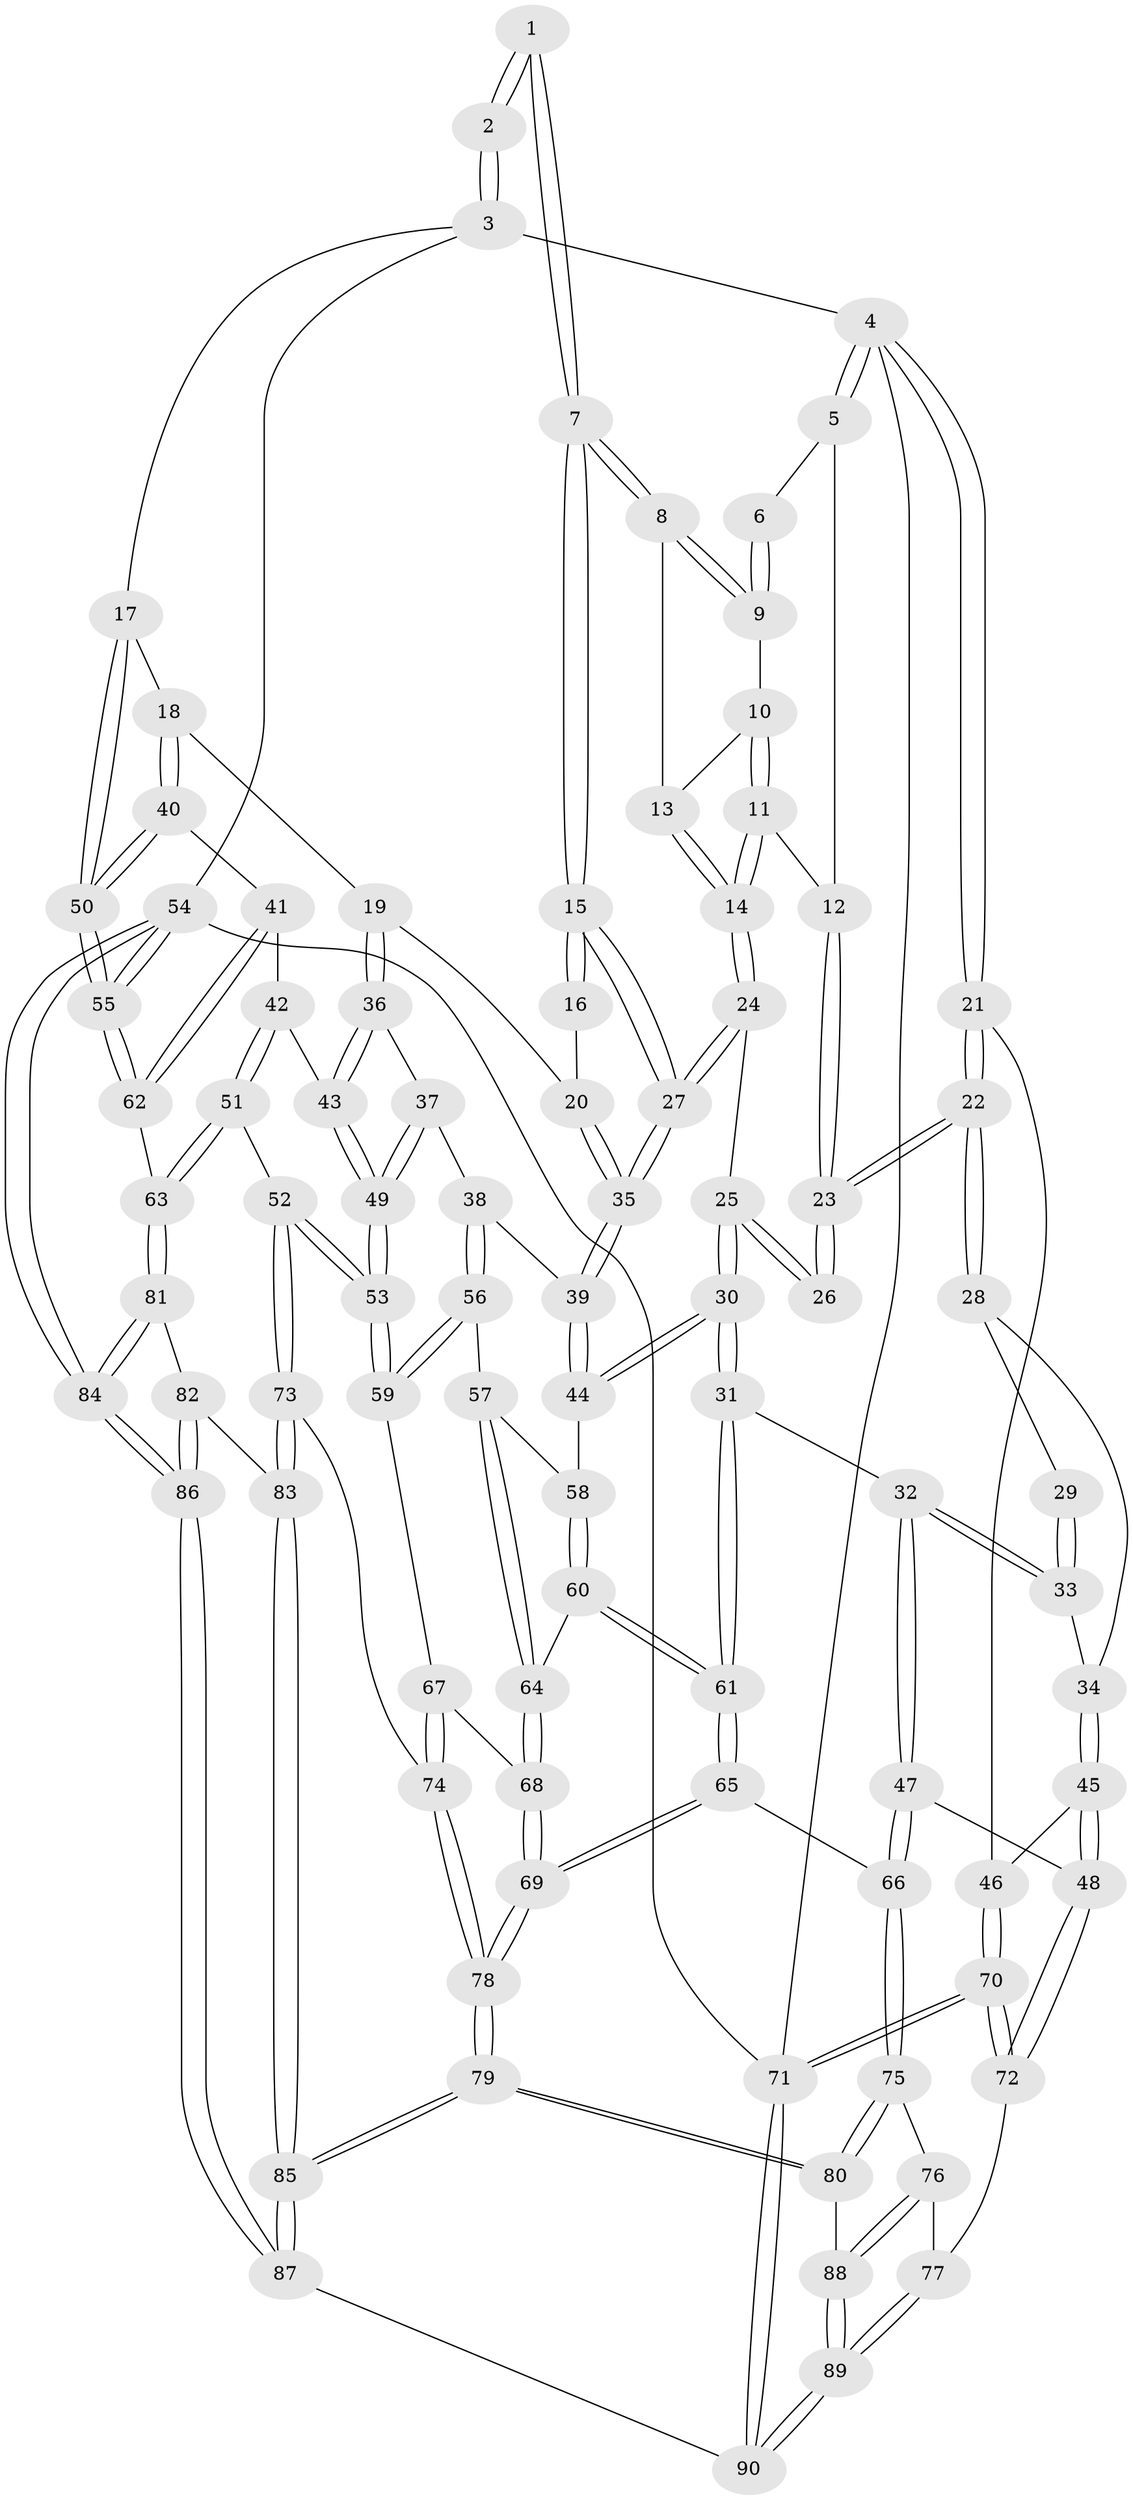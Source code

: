 // Generated by graph-tools (version 1.1) at 2025/59/03/09/25 04:59:45]
// undirected, 90 vertices, 222 edges
graph export_dot {
graph [start="1"]
  node [color=gray90,style=filled];
  1 [pos="+0.6270162693488145+0"];
  2 [pos="+0.8793196222655619+0"];
  3 [pos="+1+0"];
  4 [pos="+0+0"];
  5 [pos="+0.25158951491542725+0"];
  6 [pos="+0.4269727330778724+0"];
  7 [pos="+0.525717375182909+0.17477920074730316"];
  8 [pos="+0.5187665086601074+0.16364209291898682"];
  9 [pos="+0.4337733533900833+0.010745091140622137"];
  10 [pos="+0.3937984246306953+0.05882831907407075"];
  11 [pos="+0.30883342066053177+0.10719973852945296"];
  12 [pos="+0.23368003805120058+0.05704383830434489"];
  13 [pos="+0.3982145161061859+0.09698866159419015"];
  14 [pos="+0.3669500676367823+0.20664655895200557"];
  15 [pos="+0.5349839643340731+0.20956843185634402"];
  16 [pos="+0.7575267233760731+0"];
  17 [pos="+1+0"];
  18 [pos="+0.8163333184166459+0.2500423253247567"];
  19 [pos="+0.7739144144977191+0.2659425430363956"];
  20 [pos="+0.7262322586745915+0.24994891270872815"];
  21 [pos="+0+0.17817973662227168"];
  22 [pos="+0+0.1827497863029042"];
  23 [pos="+0.1511270677463338+0.1471940482805099"];
  24 [pos="+0.37714980634189427+0.23055809266953195"];
  25 [pos="+0.2904380372377168+0.280103843647312"];
  26 [pos="+0.2457999361104468+0.26670955032602095"];
  27 [pos="+0.530231814729864+0.2515960880935705"];
  28 [pos="+0.07966430810529199+0.2947591702308882"];
  29 [pos="+0.19994118730619592+0.29848273934620967"];
  30 [pos="+0.2952202806960114+0.4372584884651462"];
  31 [pos="+0.2606824092125301+0.4648959078111563"];
  32 [pos="+0.23626598888058675+0.47903359901670506"];
  33 [pos="+0.15926640550068774+0.38070873777278597"];
  34 [pos="+0.14896518891344243+0.37894097624095613"];
  35 [pos="+0.551726267727534+0.2822236398613918"];
  36 [pos="+0.7810427908572074+0.29775854057916845"];
  37 [pos="+0.7183331991871255+0.42251417436441"];
  38 [pos="+0.5496100060322838+0.35450737230781354"];
  39 [pos="+0.5490604749414133+0.3532148346576562"];
  40 [pos="+0.9661879114592089+0.4198297151819364"];
  41 [pos="+0.9496622268155924+0.4270537350486263"];
  42 [pos="+0.8504592847771792+0.41604476193027295"];
  43 [pos="+0.835308880246436+0.4121214077633584"];
  44 [pos="+0.35927707183938673+0.44531723202526374"];
  45 [pos="+0.023684788938877467+0.4354919906922721"];
  46 [pos="+0+0.3364943818644562"];
  47 [pos="+0.1757082709337832+0.5692781924807221"];
  48 [pos="+0.16835260315228714+0.5702623166417896"];
  49 [pos="+0.7574288028549454+0.46002582501189027"];
  50 [pos="+1+0.37159733095591035"];
  51 [pos="+0.8026891843477224+0.6552208547609473"];
  52 [pos="+0.7657493585877959+0.6472651392699447"];
  53 [pos="+0.7283668800622373+0.6097155058802141"];
  54 [pos="+1+1"];
  55 [pos="+1+0.9107854500838024"];
  56 [pos="+0.5645101772034844+0.504407087708797"];
  57 [pos="+0.453809336484615+0.5299238608066495"];
  58 [pos="+0.38453563860375806+0.49209816668529777"];
  59 [pos="+0.5953988414621383+0.5686062845216155"];
  60 [pos="+0.37897170139529324+0.5820750653477699"];
  61 [pos="+0.37393346514140124+0.5849069882886051"];
  62 [pos="+0.8339584214776616+0.6609685829543679"];
  63 [pos="+0.8085298583830515+0.6569101153925323"];
  64 [pos="+0.4151080874201754+0.5851466040889632"];
  65 [pos="+0.29021229171973356+0.6786340676783066"];
  66 [pos="+0.2856133658673035+0.6791887754048026"];
  67 [pos="+0.5810016268816695+0.5851629897805458"];
  68 [pos="+0.48728062792993254+0.6557281805957407"];
  69 [pos="+0.4503610711187194+0.7301136799626853"];
  70 [pos="+0+0.7405719018341964"];
  71 [pos="+0+1"];
  72 [pos="+0+0.716178561699872"];
  73 [pos="+0.6948533613468854+0.7418562094040685"];
  74 [pos="+0.5862064622195182+0.7684193596650961"];
  75 [pos="+0.27342811098420544+0.7143298817291008"];
  76 [pos="+0.17877092903509761+0.8241242195968806"];
  77 [pos="+0.15059107556457582+0.8274995527110336"];
  78 [pos="+0.4915125006019748+0.8366030086809271"];
  79 [pos="+0.47461009758159334+1"];
  80 [pos="+0.39310545967704313+0.9496215913561199"];
  81 [pos="+0.7709847097665943+0.8329659673343961"];
  82 [pos="+0.7163189302379892+0.8330972474236226"];
  83 [pos="+0.6957795137500263+0.82527203674538"];
  84 [pos="+1+1"];
  85 [pos="+0.5182874559671329+1"];
  86 [pos="+1+1"];
  87 [pos="+0.5193924730247419+1"];
  88 [pos="+0.27865960086887254+0.910070207532648"];
  89 [pos="+0.07733703848344989+1"];
  90 [pos="+0+1"];
  1 -- 2;
  1 -- 2;
  1 -- 7;
  1 -- 7;
  2 -- 3;
  2 -- 3;
  3 -- 4;
  3 -- 17;
  3 -- 54;
  4 -- 5;
  4 -- 5;
  4 -- 21;
  4 -- 21;
  4 -- 71;
  5 -- 6;
  5 -- 12;
  6 -- 9;
  6 -- 9;
  7 -- 8;
  7 -- 8;
  7 -- 15;
  7 -- 15;
  8 -- 9;
  8 -- 9;
  8 -- 13;
  9 -- 10;
  10 -- 11;
  10 -- 11;
  10 -- 13;
  11 -- 12;
  11 -- 14;
  11 -- 14;
  12 -- 23;
  12 -- 23;
  13 -- 14;
  13 -- 14;
  14 -- 24;
  14 -- 24;
  15 -- 16;
  15 -- 16;
  15 -- 27;
  15 -- 27;
  16 -- 20;
  17 -- 18;
  17 -- 50;
  17 -- 50;
  18 -- 19;
  18 -- 40;
  18 -- 40;
  19 -- 20;
  19 -- 36;
  19 -- 36;
  20 -- 35;
  20 -- 35;
  21 -- 22;
  21 -- 22;
  21 -- 46;
  22 -- 23;
  22 -- 23;
  22 -- 28;
  22 -- 28;
  23 -- 26;
  23 -- 26;
  24 -- 25;
  24 -- 27;
  24 -- 27;
  25 -- 26;
  25 -- 26;
  25 -- 30;
  25 -- 30;
  27 -- 35;
  27 -- 35;
  28 -- 29;
  28 -- 34;
  29 -- 33;
  29 -- 33;
  30 -- 31;
  30 -- 31;
  30 -- 44;
  30 -- 44;
  31 -- 32;
  31 -- 61;
  31 -- 61;
  32 -- 33;
  32 -- 33;
  32 -- 47;
  32 -- 47;
  33 -- 34;
  34 -- 45;
  34 -- 45;
  35 -- 39;
  35 -- 39;
  36 -- 37;
  36 -- 43;
  36 -- 43;
  37 -- 38;
  37 -- 49;
  37 -- 49;
  38 -- 39;
  38 -- 56;
  38 -- 56;
  39 -- 44;
  39 -- 44;
  40 -- 41;
  40 -- 50;
  40 -- 50;
  41 -- 42;
  41 -- 62;
  41 -- 62;
  42 -- 43;
  42 -- 51;
  42 -- 51;
  43 -- 49;
  43 -- 49;
  44 -- 58;
  45 -- 46;
  45 -- 48;
  45 -- 48;
  46 -- 70;
  46 -- 70;
  47 -- 48;
  47 -- 66;
  47 -- 66;
  48 -- 72;
  48 -- 72;
  49 -- 53;
  49 -- 53;
  50 -- 55;
  50 -- 55;
  51 -- 52;
  51 -- 63;
  51 -- 63;
  52 -- 53;
  52 -- 53;
  52 -- 73;
  52 -- 73;
  53 -- 59;
  53 -- 59;
  54 -- 55;
  54 -- 55;
  54 -- 84;
  54 -- 84;
  54 -- 71;
  55 -- 62;
  55 -- 62;
  56 -- 57;
  56 -- 59;
  56 -- 59;
  57 -- 58;
  57 -- 64;
  57 -- 64;
  58 -- 60;
  58 -- 60;
  59 -- 67;
  60 -- 61;
  60 -- 61;
  60 -- 64;
  61 -- 65;
  61 -- 65;
  62 -- 63;
  63 -- 81;
  63 -- 81;
  64 -- 68;
  64 -- 68;
  65 -- 66;
  65 -- 69;
  65 -- 69;
  66 -- 75;
  66 -- 75;
  67 -- 68;
  67 -- 74;
  67 -- 74;
  68 -- 69;
  68 -- 69;
  69 -- 78;
  69 -- 78;
  70 -- 71;
  70 -- 71;
  70 -- 72;
  70 -- 72;
  71 -- 90;
  71 -- 90;
  72 -- 77;
  73 -- 74;
  73 -- 83;
  73 -- 83;
  74 -- 78;
  74 -- 78;
  75 -- 76;
  75 -- 80;
  75 -- 80;
  76 -- 77;
  76 -- 88;
  76 -- 88;
  77 -- 89;
  77 -- 89;
  78 -- 79;
  78 -- 79;
  79 -- 80;
  79 -- 80;
  79 -- 85;
  79 -- 85;
  80 -- 88;
  81 -- 82;
  81 -- 84;
  81 -- 84;
  82 -- 83;
  82 -- 86;
  82 -- 86;
  83 -- 85;
  83 -- 85;
  84 -- 86;
  84 -- 86;
  85 -- 87;
  85 -- 87;
  86 -- 87;
  86 -- 87;
  87 -- 90;
  88 -- 89;
  88 -- 89;
  89 -- 90;
  89 -- 90;
}
